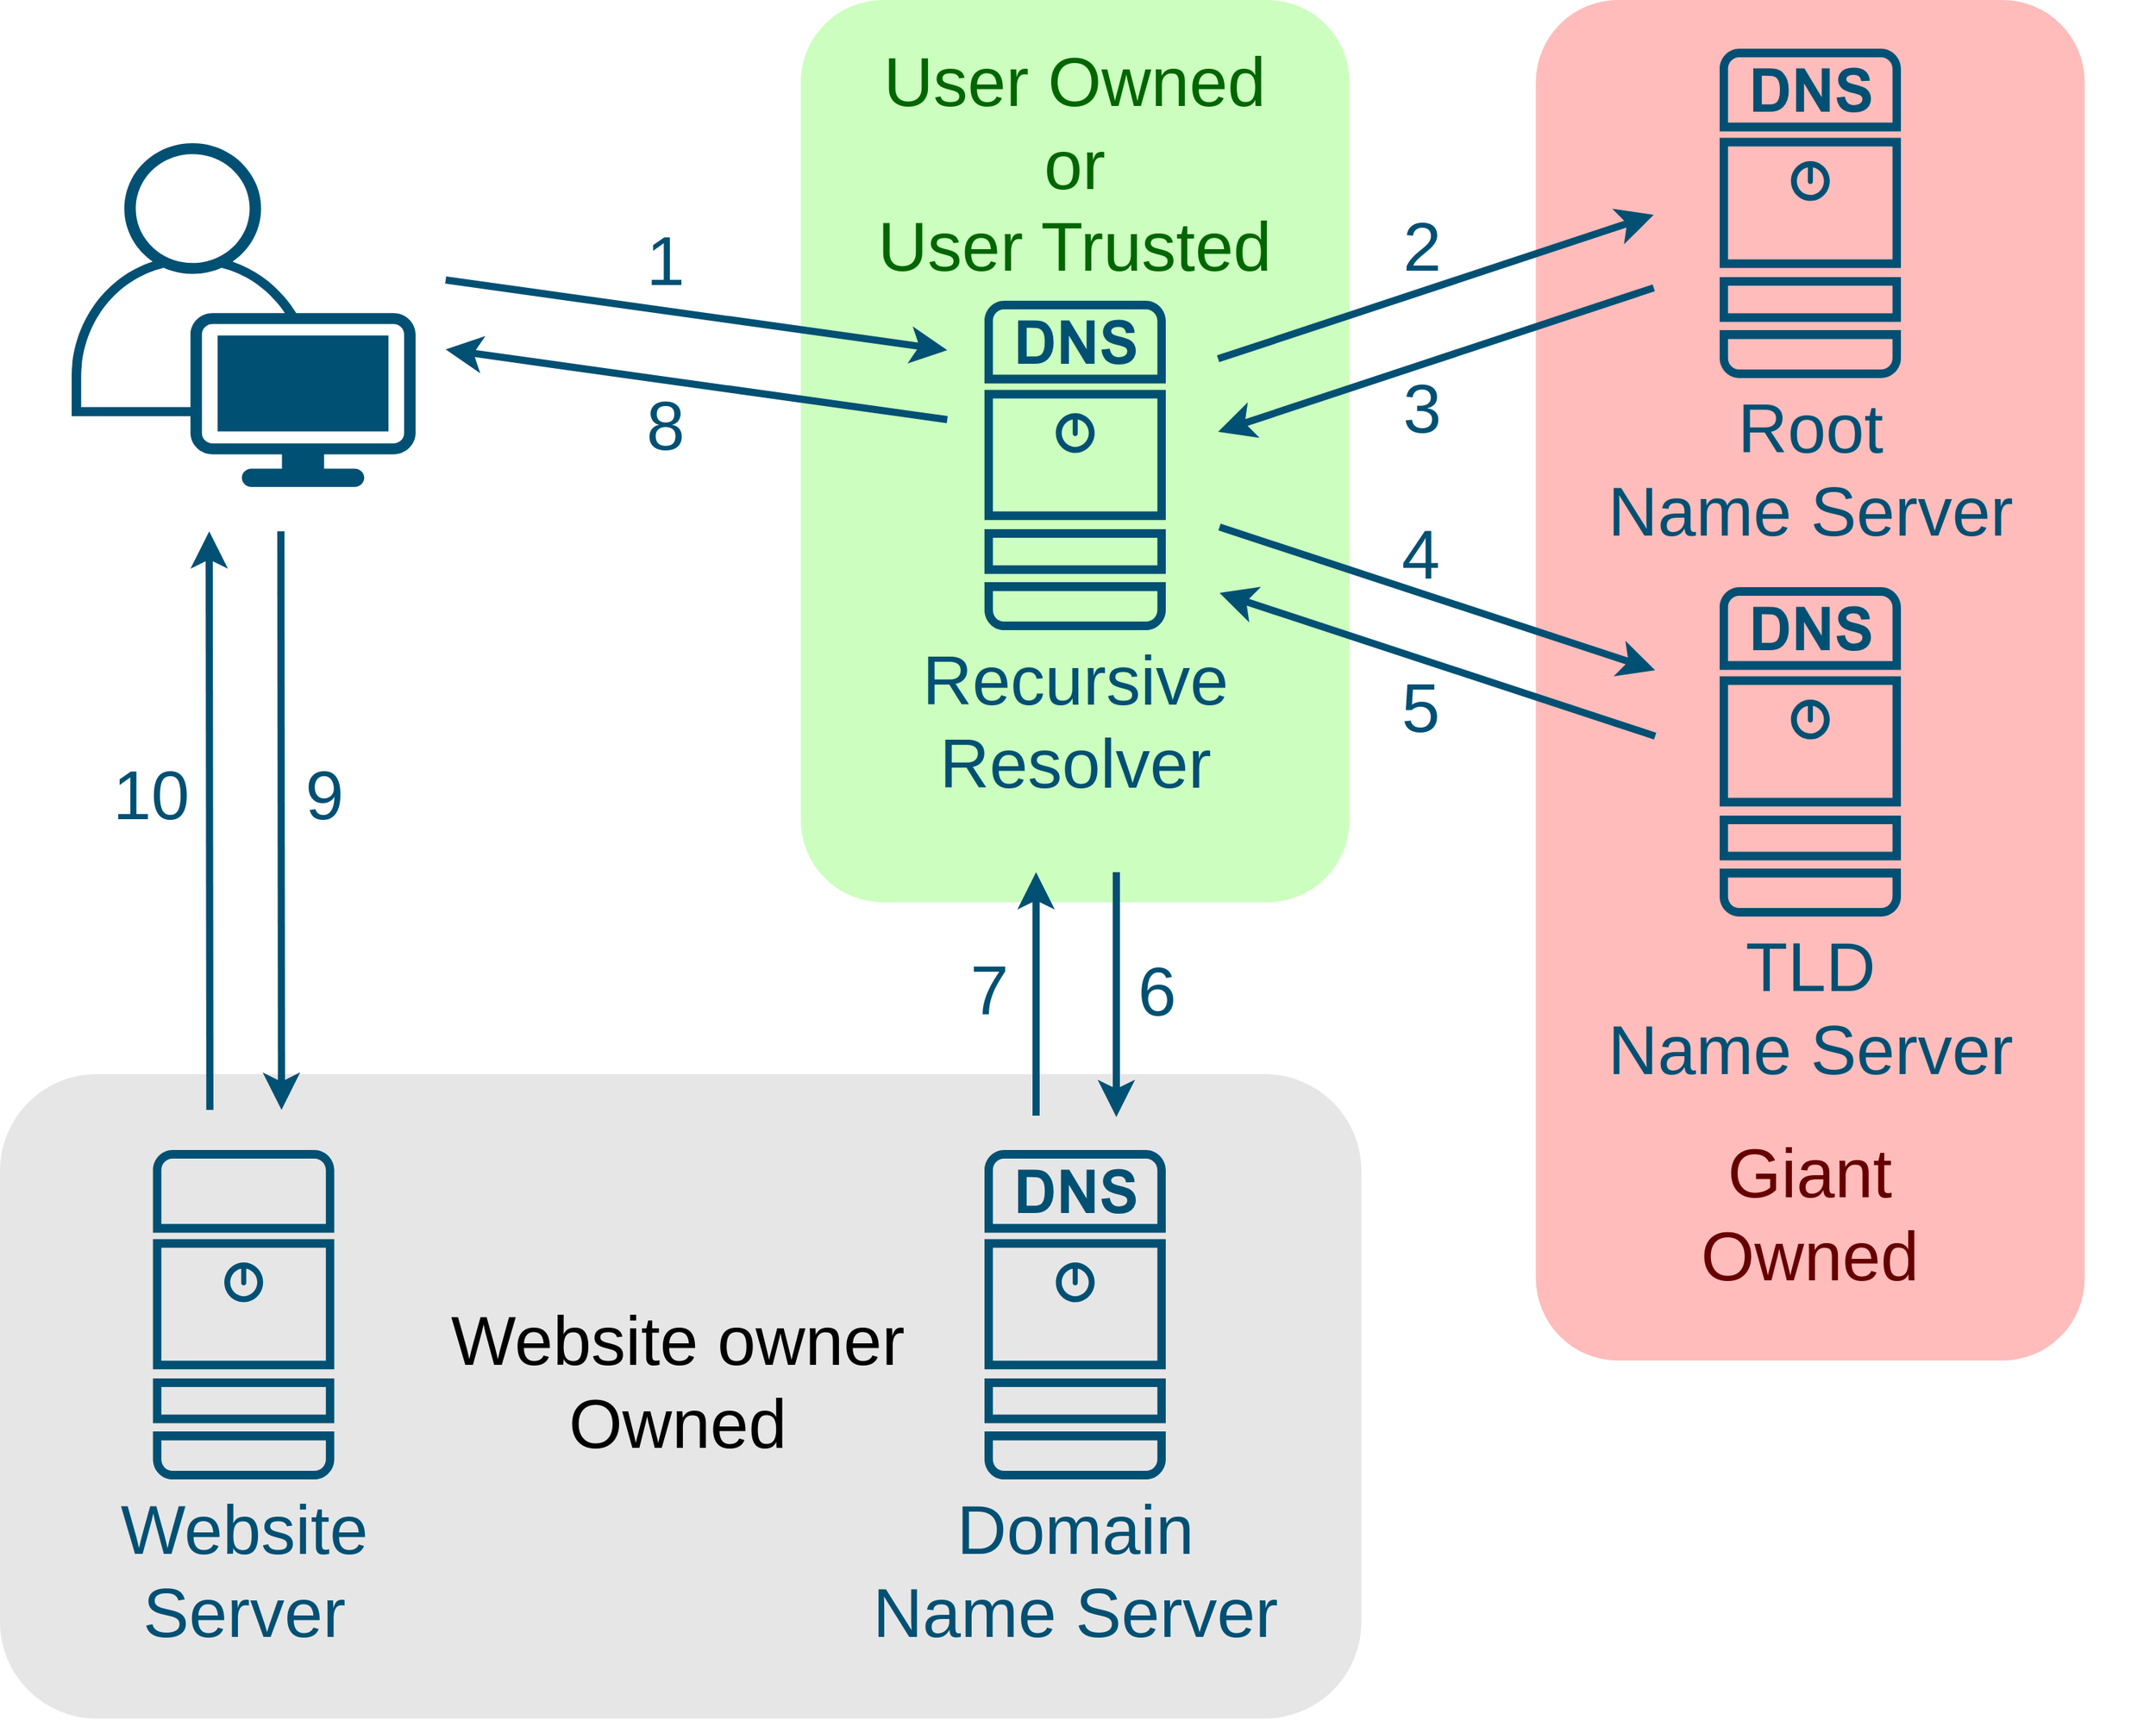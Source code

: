 <mxfile version="15.9.1" type="dropbox"><diagram id="7OQmxdhdr9ohEQRcPHDg" name="Page-1"><mxGraphModel dx="2064" dy="1132" grid="1" gridSize="50" guides="1" tooltips="1" connect="1" arrows="1" fold="1" page="1" pageScale="1" pageWidth="1600" pageHeight="1200" math="0" shadow="0"><root><mxCell id="0"/><mxCell id="1" parent="0"/><mxCell id="gNfalnPE3k6O5hdAH705-8" value="" style="rounded=1;whiteSpace=wrap;html=1;fillColor=#FFBCBA;strokeColor=none;" parent="1" vertex="1"><mxGeometry x="1121.75" width="383" height="950" as="geometry"/></mxCell><mxCell id="gNfalnPE3k6O5hdAH705-9" value="&lt;font color=&quot;#660000&quot;&gt;Giant&lt;br&gt;Owned&lt;/font&gt;" style="text;html=1;strokeColor=none;fillColor=none;align=center;verticalAlign=middle;whiteSpace=wrap;rounded=0;fontSize=48;fontColor=#006600;" parent="1" vertex="1"><mxGeometry x="1073.25" y="833" width="480" height="30" as="geometry"/></mxCell><mxCell id="gNfalnPE3k6O5hdAH705-4" value="" style="rounded=1;whiteSpace=wrap;html=1;fillColor=#E6E6E6;strokeColor=none;fontColor=#CCCCCC;" parent="1" vertex="1"><mxGeometry x="50" y="750" width="950" height="450" as="geometry"/></mxCell><mxCell id="gNfalnPE3k6O5hdAH705-5" value="&lt;font color=&quot;#000000&quot;&gt;Website owner&lt;br&gt;Owned&lt;/font&gt;" style="text;html=1;strokeColor=none;fillColor=none;align=center;verticalAlign=middle;whiteSpace=wrap;rounded=0;fontSize=48;fontColor=#994C00;" parent="1" vertex="1"><mxGeometry x="283.25" y="950" width="480" height="30" as="geometry"/></mxCell><mxCell id="gNfalnPE3k6O5hdAH705-2" value="" style="rounded=1;whiteSpace=wrap;html=1;fillColor=#CCFFBF;strokeColor=none;" parent="1" vertex="1"><mxGeometry x="608.75" width="383" height="630" as="geometry"/></mxCell><mxCell id="TXx1OWNuRA8UCA-eSgoD-4" value="&lt;font style=&quot;font-size: 48px&quot; color=&quot;#005073&quot;&gt;Recursive&lt;br&gt;Resolver&lt;/font&gt;" style="sketch=0;points=[[0.015,0.015,0],[0.985,0.015,0],[0.985,0.985,0],[0.015,0.985,0],[0.25,0,0],[0.5,0,0],[0.75,0,0],[1,0.25,0],[1,0.5,0],[1,0.75,0],[0.75,1,0],[0.5,1,0],[0.25,1,0],[0,0.75,0],[0,0.5,0],[0,0.25,0]];verticalLabelPosition=bottom;html=1;verticalAlign=top;aspect=fixed;align=center;pointerEvents=1;shape=mxgraph.cisco19.dns_server;fillColor=#005073;strokeColor=none;" parent="1" vertex="1"><mxGeometry x="737" y="210" width="126.5" height="230" as="geometry"/></mxCell><mxCell id="TXx1OWNuRA8UCA-eSgoD-12" style="rounded=1;orthogonalLoop=1;jettySize=auto;html=1;fontSize=48;fontColor=#005073;targetPerimeterSpacing=100;sourcePerimeterSpacing=100;strokeColor=#005073;strokeWidth=5;endSize=10;startSize=10;jumpStyle=line;jumpSize=100;startArrow=none;startFill=0;" parent="1" edge="1"><mxGeometry relative="1" as="geometry"><mxPoint x="361" y="195.5" as="sourcePoint"/><mxPoint x="711" y="244.5" as="targetPoint"/></mxGeometry></mxCell><mxCell id="TXx1OWNuRA8UCA-eSgoD-14" value="1" style="edgeLabel;html=1;align=center;verticalAlign=middle;resizable=0;points=[];fontSize=48;fontColor=#005073;labelBackgroundColor=none;" parent="TXx1OWNuRA8UCA-eSgoD-12" vertex="1" connectable="0"><mxGeometry x="0.399" relative="1" as="geometry"><mxPoint x="-92" y="-48" as="offset"/></mxGeometry></mxCell><mxCell id="TXx1OWNuRA8UCA-eSgoD-5" value="" style="points=[[0.35,0,0],[0.98,0.51,0],[1,0.71,0],[0.67,1,0],[0,0.795,0],[0,0.65,0]];verticalLabelPosition=bottom;sketch=0;html=1;verticalAlign=top;aspect=fixed;align=center;pointerEvents=1;shape=mxgraph.cisco19.user;fillColor=#005073;strokeColor=none;" parent="1" vertex="1"><mxGeometry x="100" y="100" width="240" height="240" as="geometry"/></mxCell><mxCell id="TXx1OWNuRA8UCA-eSgoD-6" value="&lt;font color=&quot;#005073&quot; style=&quot;font-size: 48px&quot;&gt;Domain&lt;br&gt;Name Server&lt;/font&gt;" style="sketch=0;points=[[0.015,0.015,0],[0.985,0.015,0],[0.985,0.985,0],[0.015,0.985,0],[0.25,0,0],[0.5,0,0],[0.75,0,0],[1,0.25,0],[1,0.5,0],[1,0.75,0],[0.75,1,0],[0.5,1,0],[0.25,1,0],[0,0.75,0],[0,0.5,0],[0,0.25,0]];verticalLabelPosition=bottom;html=1;verticalAlign=top;aspect=fixed;align=center;pointerEvents=1;shape=mxgraph.cisco19.dns_server;fillColor=#005073;strokeColor=none;" parent="1" vertex="1"><mxGeometry x="737" y="803" width="126.5" height="230" as="geometry"/></mxCell><mxCell id="TXx1OWNuRA8UCA-eSgoD-7" value="&lt;font style=&quot;font-size: 48px&quot; color=&quot;#005073&quot;&gt;Root&lt;br&gt;Name Server&lt;/font&gt;" style="sketch=0;points=[[0.015,0.015,0],[0.985,0.015,0],[0.985,0.985,0],[0.015,0.985,0],[0.25,0,0],[0.5,0,0],[0.75,0,0],[1,0.25,0],[1,0.5,0],[1,0.75,0],[0.75,1,0],[0.5,1,0],[0.25,1,0],[0,0.75,0],[0,0.5,0],[0,0.25,0]];verticalLabelPosition=bottom;html=1;verticalAlign=top;aspect=fixed;align=center;pointerEvents=1;shape=mxgraph.cisco19.dns_server;fillColor=#005073;strokeColor=none;" parent="1" vertex="1"><mxGeometry x="1250" y="34" width="126.5" height="230" as="geometry"/></mxCell><mxCell id="TXx1OWNuRA8UCA-eSgoD-8" value="&lt;font style=&quot;font-size: 48px&quot; color=&quot;#005073&quot;&gt;TLD&lt;br&gt;Name Server&lt;/font&gt;" style="sketch=0;points=[[0.015,0.015,0],[0.985,0.015,0],[0.985,0.985,0],[0.015,0.985,0],[0.25,0,0],[0.5,0,0],[0.75,0,0],[1,0.25,0],[1,0.5,0],[1,0.75,0],[0.75,1,0],[0.5,1,0],[0.25,1,0],[0,0.75,0],[0,0.5,0],[0,0.25,0]];verticalLabelPosition=bottom;html=1;verticalAlign=top;aspect=fixed;align=center;pointerEvents=1;shape=mxgraph.cisco19.dns_server;fillColor=#005073;strokeColor=none;" parent="1" vertex="1"><mxGeometry x="1250" y="410" width="126.5" height="230" as="geometry"/></mxCell><mxCell id="TXx1OWNuRA8UCA-eSgoD-13" style="rounded=1;orthogonalLoop=1;jettySize=auto;html=1;exitX=1.027;exitY=0.294;exitDx=0;exitDy=0;exitPerimeter=0;fontSize=48;fontColor=#005073;targetPerimeterSpacing=100;sourcePerimeterSpacing=100;strokeColor=#005073;strokeWidth=5;endSize=10;startSize=10;jumpStyle=line;jumpSize=100;startArrow=none;startFill=0;" parent="1" edge="1"><mxGeometry relative="1" as="geometry"><mxPoint x="900" y="250.56" as="sourcePoint"/><mxPoint x="1204" y="150" as="targetPoint"/></mxGeometry></mxCell><mxCell id="TXx1OWNuRA8UCA-eSgoD-15" value="2" style="edgeLabel;html=1;align=center;verticalAlign=middle;resizable=0;points=[];fontSize=48;fontColor=#005073;labelBackgroundColor=none;" parent="TXx1OWNuRA8UCA-eSgoD-13" vertex="1" connectable="0"><mxGeometry x="0.419" y="-3" relative="1" as="geometry"><mxPoint x="-75" y="-10" as="offset"/></mxGeometry></mxCell><mxCell id="TXx1OWNuRA8UCA-eSgoD-16" style="rounded=1;orthogonalLoop=1;jettySize=auto;html=1;exitX=1.027;exitY=0.294;exitDx=0;exitDy=0;exitPerimeter=0;fontSize=48;fontColor=#005073;targetPerimeterSpacing=100;sourcePerimeterSpacing=100;strokeColor=#005073;strokeWidth=5;endSize=10;startSize=10;jumpStyle=line;jumpSize=100;startArrow=classic;startFill=1;endArrow=none;endFill=0;" parent="1" edge="1"><mxGeometry relative="1" as="geometry"><mxPoint x="900" y="301.56" as="sourcePoint"/><mxPoint x="1204" y="201" as="targetPoint"/></mxGeometry></mxCell><mxCell id="TXx1OWNuRA8UCA-eSgoD-17" value="3" style="edgeLabel;html=1;align=center;verticalAlign=middle;resizable=0;points=[];fontSize=48;fontColor=#005073;labelBackgroundColor=none;" parent="TXx1OWNuRA8UCA-eSgoD-16" vertex="1" connectable="0"><mxGeometry x="0.419" y="-3" relative="1" as="geometry"><mxPoint x="-75" y="52" as="offset"/></mxGeometry></mxCell><mxCell id="TXx1OWNuRA8UCA-eSgoD-18" style="rounded=1;orthogonalLoop=1;jettySize=auto;html=1;fontSize=48;fontColor=#005073;targetPerimeterSpacing=100;sourcePerimeterSpacing=100;strokeColor=#005073;strokeWidth=5;endSize=10;startSize=10;jumpStyle=line;jumpSize=100;startArrow=none;startFill=0;" parent="1" edge="1"><mxGeometry relative="1" as="geometry"><mxPoint x="901" y="368" as="sourcePoint"/><mxPoint x="1205" y="468" as="targetPoint"/></mxGeometry></mxCell><mxCell id="TXx1OWNuRA8UCA-eSgoD-19" value="4" style="edgeLabel;html=1;align=center;verticalAlign=middle;resizable=0;points=[];fontSize=48;fontColor=#005073;labelBackgroundColor=none;" parent="TXx1OWNuRA8UCA-eSgoD-18" vertex="1" connectable="0"><mxGeometry x="0.419" y="-3" relative="1" as="geometry"><mxPoint x="-75" y="-55" as="offset"/></mxGeometry></mxCell><mxCell id="TXx1OWNuRA8UCA-eSgoD-20" style="rounded=1;orthogonalLoop=1;jettySize=auto;html=1;fontSize=48;fontColor=#005073;targetPerimeterSpacing=100;sourcePerimeterSpacing=100;strokeColor=#005073;strokeWidth=5;endSize=10;startSize=10;jumpStyle=line;jumpSize=100;startArrow=classic;startFill=1;endArrow=none;endFill=0;" parent="1" edge="1"><mxGeometry relative="1" as="geometry"><mxPoint x="901" y="414" as="sourcePoint"/><mxPoint x="1205" y="514" as="targetPoint"/></mxGeometry></mxCell><mxCell id="TXx1OWNuRA8UCA-eSgoD-21" value="5" style="edgeLabel;html=1;align=center;verticalAlign=middle;resizable=0;points=[];fontSize=48;fontColor=#005073;labelBackgroundColor=none;" parent="TXx1OWNuRA8UCA-eSgoD-20" vertex="1" connectable="0"><mxGeometry x="0.419" y="-3" relative="1" as="geometry"><mxPoint x="-75" y="6" as="offset"/></mxGeometry></mxCell><mxCell id="TXx1OWNuRA8UCA-eSgoD-22" style="rounded=1;orthogonalLoop=1;jettySize=auto;html=1;fontSize=48;fontColor=#005073;targetPerimeterSpacing=100;sourcePerimeterSpacing=100;strokeColor=#005073;strokeWidth=5;endSize=10;startSize=10;jumpStyle=line;jumpSize=100;startArrow=none;startFill=0;" parent="1" edge="1"><mxGeometry relative="1" as="geometry"><mxPoint x="829" y="609" as="sourcePoint"/><mxPoint x="829" y="780" as="targetPoint"/></mxGeometry></mxCell><mxCell id="TXx1OWNuRA8UCA-eSgoD-23" value="6" style="edgeLabel;html=1;align=center;verticalAlign=middle;resizable=0;points=[];fontSize=48;fontColor=#005073;labelBackgroundColor=none;" parent="TXx1OWNuRA8UCA-eSgoD-22" vertex="1" connectable="0"><mxGeometry x="0.419" y="-3" relative="1" as="geometry"><mxPoint x="31" y="-39" as="offset"/></mxGeometry></mxCell><mxCell id="TXx1OWNuRA8UCA-eSgoD-24" style="rounded=1;orthogonalLoop=1;jettySize=auto;html=1;fontSize=48;fontColor=#005073;targetPerimeterSpacing=100;sourcePerimeterSpacing=100;strokeColor=#005073;strokeWidth=5;endSize=10;startSize=10;jumpStyle=line;jumpSize=100;startArrow=classic;startFill=1;endArrow=none;endFill=0;" parent="1" edge="1"><mxGeometry relative="1" as="geometry"><mxPoint x="773" y="609" as="sourcePoint"/><mxPoint x="773" y="779" as="targetPoint"/></mxGeometry></mxCell><mxCell id="TXx1OWNuRA8UCA-eSgoD-25" value="7" style="edgeLabel;html=1;align=center;verticalAlign=middle;resizable=0;points=[];fontSize=48;fontColor=#005073;labelBackgroundColor=none;" parent="TXx1OWNuRA8UCA-eSgoD-24" vertex="1" connectable="0"><mxGeometry x="0.419" y="-3" relative="1" as="geometry"><mxPoint x="-30" y="-39" as="offset"/></mxGeometry></mxCell><mxCell id="gNfalnPE3k6O5hdAH705-3" value="User Owned&lt;br&gt;or&lt;br&gt;User Trusted" style="text;html=1;strokeColor=none;fillColor=none;align=center;verticalAlign=middle;whiteSpace=wrap;rounded=0;fontSize=48;fontColor=#006600;" parent="1" vertex="1"><mxGeometry x="560.25" y="100" width="480" height="30" as="geometry"/></mxCell><mxCell id="DPt8IncWOAJIGhV9wNV3-3" style="rounded=1;orthogonalLoop=1;jettySize=auto;html=1;fontSize=48;fontColor=#005073;targetPerimeterSpacing=100;sourcePerimeterSpacing=100;strokeColor=#005073;strokeWidth=5;endSize=10;startSize=10;jumpStyle=line;jumpSize=100;startArrow=classic;startFill=1;endArrow=none;endFill=0;" edge="1" parent="1"><mxGeometry relative="1" as="geometry"><mxPoint x="361" y="244" as="sourcePoint"/><mxPoint x="711" y="293" as="targetPoint"/></mxGeometry></mxCell><mxCell id="DPt8IncWOAJIGhV9wNV3-4" value="8" style="edgeLabel;html=1;align=center;verticalAlign=middle;resizable=0;points=[];fontSize=48;fontColor=#005073;labelBackgroundColor=none;" vertex="1" connectable="0" parent="DPt8IncWOAJIGhV9wNV3-3"><mxGeometry x="0.399" relative="1" as="geometry"><mxPoint x="-92" y="19" as="offset"/></mxGeometry></mxCell><mxCell id="DPt8IncWOAJIGhV9wNV3-5" value="&lt;font style=&quot;font-size: 48px&quot; color=&quot;#005073&quot;&gt;Website&lt;br&gt;Server&lt;/font&gt;" style="sketch=0;points=[[0.015,0.015,0],[0.985,0.015,0],[0.985,0.985,0],[0.015,0.985,0],[0.25,0,0],[0.5,0,0],[0.75,0,0],[1,0.25,0],[1,0.5,0],[1,0.75,0],[0.75,1,0],[0.5,1,0],[0.25,1,0],[0,0.75,0],[0,0.5,0],[0,0.25,0]];verticalLabelPosition=bottom;html=1;verticalAlign=top;aspect=fixed;align=center;pointerEvents=1;shape=mxgraph.cisco19.server;fillColor=#005073;strokeColor=none;" vertex="1" parent="1"><mxGeometry x="156.75" y="803" width="126.5" height="230" as="geometry"/></mxCell><mxCell id="DPt8IncWOAJIGhV9wNV3-6" style="rounded=1;orthogonalLoop=1;jettySize=auto;html=1;fontSize=48;fontColor=#005073;targetPerimeterSpacing=100;sourcePerimeterSpacing=100;strokeColor=#005073;strokeWidth=5;endSize=10;startSize=10;jumpStyle=line;jumpSize=100;startArrow=none;startFill=0;entryX=0.211;entryY=0;entryDx=0;entryDy=0;entryPerimeter=0;" edge="1" parent="1"><mxGeometry relative="1" as="geometry"><mxPoint x="246" y="371" as="sourcePoint"/><mxPoint x="246.45" y="775" as="targetPoint"/><Array as="points"><mxPoint x="246" y="525"/></Array></mxGeometry></mxCell><mxCell id="DPt8IncWOAJIGhV9wNV3-7" value="9" style="edgeLabel;html=1;align=center;verticalAlign=middle;resizable=0;points=[];fontSize=48;fontColor=#005073;labelBackgroundColor=none;" vertex="1" connectable="0" parent="DPt8IncWOAJIGhV9wNV3-6"><mxGeometry x="0.419" y="-3" relative="1" as="geometry"><mxPoint x="33" y="-103" as="offset"/></mxGeometry></mxCell><mxCell id="DPt8IncWOAJIGhV9wNV3-8" style="rounded=1;orthogonalLoop=1;jettySize=auto;html=1;fontSize=48;fontColor=#005073;targetPerimeterSpacing=100;sourcePerimeterSpacing=100;strokeColor=#005073;strokeWidth=5;endSize=10;startSize=10;jumpStyle=line;jumpSize=100;startArrow=classic;startFill=1;entryX=0.211;entryY=0;entryDx=0;entryDy=0;entryPerimeter=0;endArrow=none;endFill=0;" edge="1" parent="1"><mxGeometry relative="1" as="geometry"><mxPoint x="196" y="371" as="sourcePoint"/><mxPoint x="196.45" y="775" as="targetPoint"/><Array as="points"><mxPoint x="196" y="525"/></Array></mxGeometry></mxCell><mxCell id="DPt8IncWOAJIGhV9wNV3-9" value="10" style="edgeLabel;html=1;align=center;verticalAlign=middle;resizable=0;points=[];fontSize=48;fontColor=#005073;labelBackgroundColor=none;" vertex="1" connectable="0" parent="DPt8IncWOAJIGhV9wNV3-8"><mxGeometry x="0.419" y="-3" relative="1" as="geometry"><mxPoint x="-38" y="-103" as="offset"/></mxGeometry></mxCell></root></mxGraphModel></diagram></mxfile>